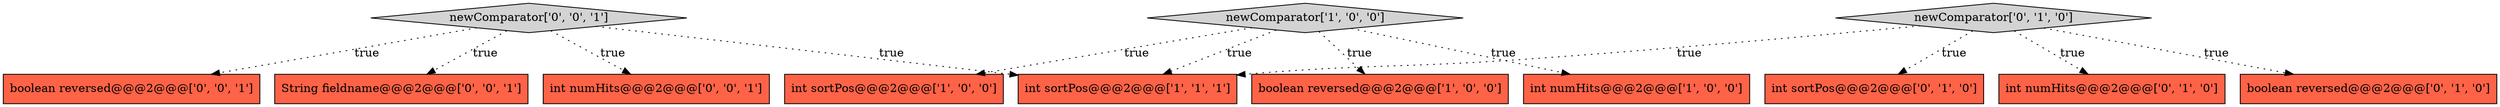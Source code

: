 digraph {
4 [style = filled, label = "int sortPos@@@2@@@['1', '1', '1']", fillcolor = tomato, shape = box image = "AAA0AAABBB1BBB"];
12 [style = filled, label = "newComparator['0', '0', '1']", fillcolor = lightgray, shape = diamond image = "AAA0AAABBB3BBB"];
2 [style = filled, label = "boolean reversed@@@2@@@['1', '0', '0']", fillcolor = tomato, shape = box image = "AAA0AAABBB1BBB"];
0 [style = filled, label = "newComparator['1', '0', '0']", fillcolor = lightgray, shape = diamond image = "AAA0AAABBB1BBB"];
1 [style = filled, label = "int numHits@@@2@@@['1', '0', '0']", fillcolor = tomato, shape = box image = "AAA0AAABBB1BBB"];
10 [style = filled, label = "int numHits@@@2@@@['0', '0', '1']", fillcolor = tomato, shape = box image = "AAA0AAABBB3BBB"];
11 [style = filled, label = "boolean reversed@@@2@@@['0', '0', '1']", fillcolor = tomato, shape = box image = "AAA0AAABBB3BBB"];
3 [style = filled, label = "int sortPos@@@2@@@['1', '0', '0']", fillcolor = tomato, shape = box image = "AAA0AAABBB1BBB"];
7 [style = filled, label = "int sortPos@@@2@@@['0', '1', '0']", fillcolor = tomato, shape = box image = "AAA0AAABBB2BBB"];
5 [style = filled, label = "newComparator['0', '1', '0']", fillcolor = lightgray, shape = diamond image = "AAA0AAABBB2BBB"];
6 [style = filled, label = "int numHits@@@2@@@['0', '1', '0']", fillcolor = tomato, shape = box image = "AAA0AAABBB2BBB"];
8 [style = filled, label = "boolean reversed@@@2@@@['0', '1', '0']", fillcolor = tomato, shape = box image = "AAA0AAABBB2BBB"];
9 [style = filled, label = "String fieldname@@@2@@@['0', '0', '1']", fillcolor = tomato, shape = box image = "AAA0AAABBB3BBB"];
0->2 [style = dotted, label="true"];
5->8 [style = dotted, label="true"];
5->6 [style = dotted, label="true"];
12->10 [style = dotted, label="true"];
0->3 [style = dotted, label="true"];
0->4 [style = dotted, label="true"];
0->1 [style = dotted, label="true"];
5->4 [style = dotted, label="true"];
12->4 [style = dotted, label="true"];
12->9 [style = dotted, label="true"];
5->7 [style = dotted, label="true"];
12->11 [style = dotted, label="true"];
}
